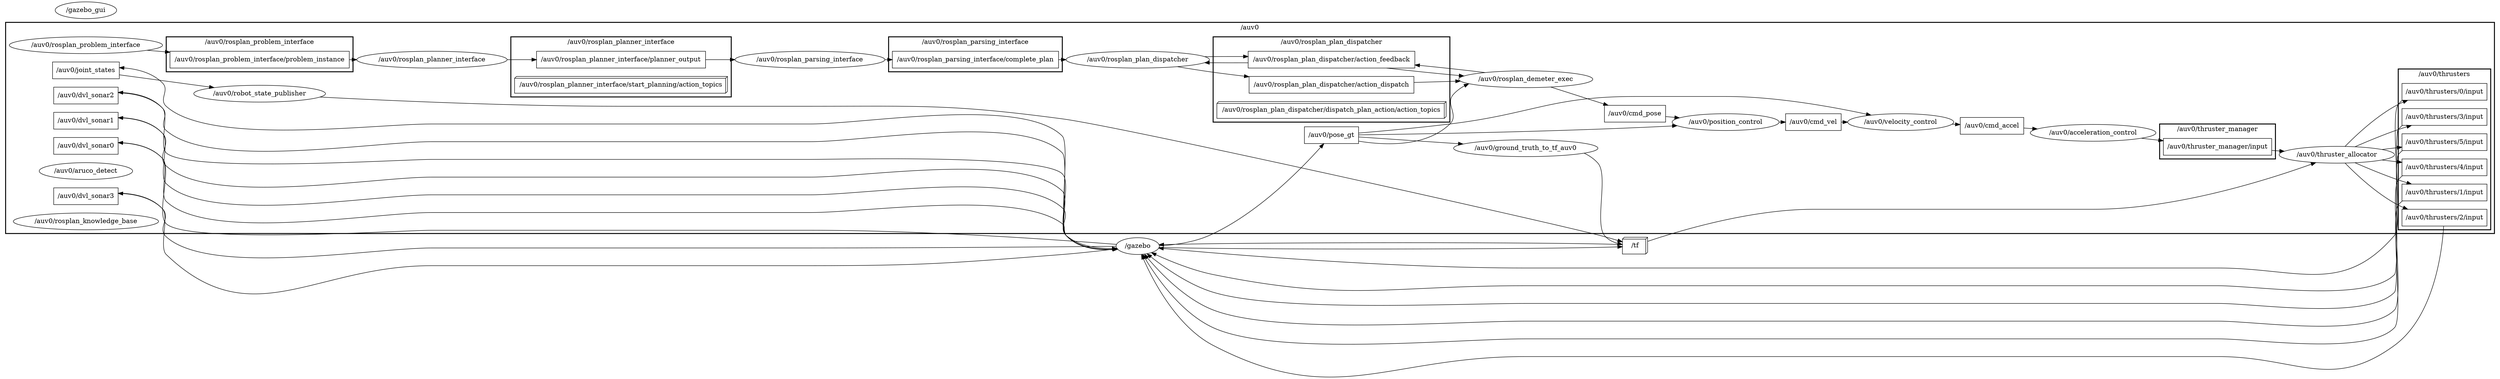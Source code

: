 digraph graphname {
	graph [bb="0,0,5346.5,804.99",
		compound=True,
		rank=same,
		rankdir=LR,
		ranksep=0.2
	];
	node [label="\N"];
	subgraph cluster___auv0 {
		graph [bb="8,307.99,5338.5,760.99",
			compound=True,
			label="/auv0",
			lheight=0.21,
			lp="2673.2,749.49",
			lwidth=0.56,
			rank=same,
			rankdir=LR,
			ranksep=0.2,
			style=bold
		];
		subgraph cluster___auv0__thrusters {
			graph [bb="5132.5,315.99,5330.5,660.99",
				compound=True,
				label="/auv0/thrusters",
				lheight=0.21,
				lp="5231.5,649.49",
				lwidth=1.54,
				rank=same,
				rankdir=LR,
				ranksep=0.2,
				style=bold
			];
			t___auv0__thrusters__4__input			 [URL=topic_3A__auv0__thrusters__4__input,
				height=0.5,
				label="/auv0/thrusters/4/input",
				pos="5231.5,449.99",
				shape=box,
				tooltip="topic:/auv0/thrusters/4/input",
				width=2.5278];
			t___auv0__thrusters__1__input			 [URL=topic_3A__auv0__thrusters__1__input,
				height=0.5,
				label="/auv0/thrusters/1/input",
				pos="5231.5,395.99",
				shape=box,
				tooltip="topic:/auv0/thrusters/1/input",
				width=2.5278];
			t___auv0__thrusters__2__input			 [URL=topic_3A__auv0__thrusters__2__input,
				height=0.5,
				label="/auv0/thrusters/2/input",
				pos="5231.5,341.99",
				shape=box,
				tooltip="topic:/auv0/thrusters/2/input",
				width=2.5278];
			t___auv0__thrusters__0__input			 [URL=topic_3A__auv0__thrusters__0__input,
				height=0.5,
				label="/auv0/thrusters/0/input",
				pos="5231.5,611.99",
				shape=box,
				tooltip="topic:/auv0/thrusters/0/input",
				width=2.5278];
			t___auv0__thrusters__3__input			 [URL=topic_3A__auv0__thrusters__3__input,
				height=0.5,
				label="/auv0/thrusters/3/input",
				pos="5231.5,557.99",
				shape=box,
				tooltip="topic:/auv0/thrusters/3/input",
				width=2.5278];
			t___auv0__thrusters__5__input			 [URL=topic_3A__auv0__thrusters__5__input,
				height=0.5,
				label="/auv0/thrusters/5/input",
				pos="5231.5,503.99",
				shape=box,
				tooltip="topic:/auv0/thrusters/5/input",
				width=2.5278];
		}
		subgraph cluster___auv0__rosplan_parsing_interface {
			graph [bb="1899,654.99,2271,729.99",
				compound=True,
				label="/auv0/rosplan_parsing_interface",
				lheight=0.21,
				lp="2085,718.49",
				lwidth=3.21,
				rank=same,
				rankdir=LR,
				ranksep=0.2,
				style=bold
			];
			t___auv0__rosplan_parsing_interface__complete_plan			 [URL=topic_3A__auv0__rosplan_parsing_interface__complete_plan,
				height=0.5,
				label="/auv0/rosplan_parsing_interface/complete_plan",
				pos="2085,680.99",
				shape=box,
				tooltip="topic:/auv0/rosplan_parsing_interface/complete_plan",
				width=4.9444];
		}
		subgraph cluster___auv0__thruster_manager {
			graph [bb="4621.5,467.99,4869.5,542.99",
				compound=True,
				label="/auv0/thruster_manager",
				lheight=0.21,
				lp="4745.5,531.49",
				lwidth=2.42,
				rank=same,
				rankdir=LR,
				ranksep=0.2,
				style=bold
			];
			t___auv0__thruster_manager__input			 [URL=topic_3A__auv0__thruster_manager__input,
				height=0.5,
				label="/auv0/thruster_manager/input",
				pos="4745.5,493.99",
				shape=box,
				tooltip="topic:/auv0/thruster_manager/input",
				width=3.2222];
		}
		subgraph cluster___auv0__rosplan_plan_dispatcher {
			graph [bb="2593.8,546.99,3100.8,729.99",
				compound=True,
				label="/auv0/rosplan_plan_dispatcher",
				lheight=0.21,
				lp="2847.3,718.49",
				lwidth=3.06,
				rank=same,
				rankdir=LR,
				ranksep=0.2,
				style=bold
			];
			t___auv0__rosplan_plan_dispatcher__action_feedback			 [URL=topic_3A__auv0__rosplan_plan_dispatcher__action_feedback,
				height=0.5,
				label="/auv0/rosplan_plan_dispatcher/action_feedback",
				pos="2847.3,680.99",
				shape=box,
				tooltip="topic:/auv0/rosplan_plan_dispatcher/action_feedback",
				width=4.9583];
			t___auv0__rosplan_plan_dispatcher__action_dispatch			 [URL=topic_3A__auv0__rosplan_plan_dispatcher__action_dispatch,
				height=0.5,
				label="/auv0/rosplan_plan_dispatcher/action_dispatch",
				pos="2847.3,626.99",
				shape=box,
				tooltip="topic:/auv0/rosplan_plan_dispatcher/action_dispatch",
				width=4.9028];
			n_n__auv0__rosplan_plan_dispatcher__dispatch_plan_action__action_topics			 [URL=topic_3A__auv0__rosplan_plan_dispatcher__dispatch_plan_action__action_topics,
				height=0.5,
				label="/auv0/rosplan_plan_dispatcher/dispatch_plan_action/action_topics",
				pos="2847.3,572.99",
				shape=box3d,
				tooltip="topic:/auv0/rosplan_plan_dispatcher/dispatch_plan_action/action_topics",
				width=6.8194];
		}
		subgraph cluster___auv0__rosplan_planner_interface {
			graph [bb="1089.9,600.99,1561.9,729.99",
				compound=True,
				label="/auv0/rosplan_planner_interface",
				lheight=0.21,
				lp="1325.9,718.49",
				lwidth=3.22,
				rank=same,
				rankdir=LR,
				ranksep=0.2,
				style=bold
			];
			t___auv0__rosplan_planner_interface__planner_output			 [URL=topic_3A__auv0__rosplan_planner_interface__planner_output,
				height=0.5,
				label="/auv0/rosplan_planner_interface/planner_output",
				pos="1325.9,680.99",
				shape=box,
				tooltip="topic:/auv0/rosplan_planner_interface/planner_output",
				width=5.0278];
			n_n__auv0__rosplan_planner_interface__start_planning__action_topics			 [URL=topic_3A__auv0__rosplan_planner_interface__start_planning__action_topics,
				height=0.5,
				label="/auv0/rosplan_planner_interface/start_planning/action_topics",
				pos="1325.9,626.99",
				shape=box3d,
				tooltip="topic:/auv0/rosplan_planner_interface/start_planning/action_topics",
				width=6.3333];
		}
		subgraph cluster___auv0__rosplan_problem_interface {
			graph [bb="351.57,654.99,751.57,729.99",
				compound=True,
				label="/auv0/rosplan_problem_interface",
				lheight=0.21,
				lp="551.57,718.49",
				lwidth=3.28,
				rank=same,
				rankdir=LR,
				ranksep=0.2,
				style=bold
			];
			t___auv0__rosplan_problem_interface__problem_instance			 [URL=topic_3A__auv0__rosplan_problem_interface__problem_instance,
				height=0.5,
				label="/auv0/rosplan_problem_interface/problem_instance",
				pos="551.57,680.99",
				shape=box,
				tooltip="topic:/auv0/rosplan_problem_interface/problem_instance",
				width=5.3333];
		}
		n___auv0__rosplan_plan_dispatcher		 [URL=__auv0__rosplan_plan_dispatcher,
			height=0.5,
			label="/auv0/rosplan_plan_dispatcher",
			pos="2432.4,680.99",
			shape=ellipse,
			tooltip="/auv0/rosplan_plan_dispatcher",
			width=4.2607];
		t___auv0__rosplan_parsing_interface__complete_plan -> n___auv0__rosplan_plan_dispatcher		 [penwidth=1,
			pos="e,2279,680.99 2263,680.99 2264.9,680.99 2266.7,680.99 2268.5,680.99"];
		n___auv0__thruster_allocator		 [URL=__auv0__thruster_allocator,
			height=0.5,
			label="/auv0/thruster_allocator",
			pos="5001,476.99",
			shape=ellipse,
			tooltip="/auv0/thruster_allocator",
			width=3.4303];
		t___auv0__thruster_manager__input -> n___auv0__thruster_allocator		 [penwidth=1,
			pos="e,4888.6,484.47 4861.7,486.27 4867.3,485.89 4872.9,485.52 4878.5,485.14"];
		t___auv0__rosplan_plan_dispatcher__action_feedback -> n___auv0__rosplan_plan_dispatcher		 [penwidth=1,
			pos="e,2575.8,674.54 2668.8,674.3 2641.2,674.19 2613,674.24 2586,674.45"];
		n___auv0__rosplan_demeter_exec		 [URL=__auv0__rosplan_demeter_exec,
			height=0.5,
			label="/auv0/rosplan_demeter_exec",
			pos="3263.5,638.99",
			shape=ellipse,
			tooltip="/auv0/rosplan_demeter_exec",
			width=3.9899];
		t___auv0__rosplan_plan_dispatcher__action_feedback -> n___auv0__rosplan_demeter_exec		 [penwidth=1,
			pos="e,3131.2,646.01 2964.9,662.98 3013.4,657.39 3070.2,651.57 3121.1,646.92"];
		t___auv0__rosplan_plan_dispatcher__action_dispatch -> n___auv0__rosplan_demeter_exec		 [penwidth=1,
			pos="e,3123.3,634.95 3023.8,632.08 3053.5,632.94 3084.1,633.82 3113.1,634.66"];
		n___auv0__rosplan_parsing_interface		 [URL=__auv0__rosplan_parsing_interface,
			height=0.5,
			label="/auv0/rosplan_parsing_interface",
			pos="1730.5,680.99",
			shape=ellipse,
			tooltip="/auv0/rosplan_parsing_interface",
			width=4.4593];
		t___auv0__rosplan_planner_interface__planner_output -> n___auv0__rosplan_parsing_interface		 [penwidth=1,
			pos="e,1569.6,680.99 1507.2,680.99 1524.6,680.99 1542.2,680.99 1559.5,680.99"];
		n___auv0__rosplan_planner_interface		 [URL=__auv0__rosplan_planner_interface,
			height=0.5,
			label="/auv0/rosplan_planner_interface",
			pos="920.76,680.99",
			shape=ellipse,
			tooltip="/auv0/rosplan_planner_interface",
			width=4.4774];
		t___auv0__rosplan_problem_interface__problem_instance -> n___auv0__rosplan_planner_interface		 [penwidth=1,
			pos="e,759.46,680.99 743.73,680.99 745.54,680.99 747.35,680.99 749.15,680.99"];
		t___auv0__joint_states		 [URL=topic_3A__auv0__joint_states,
			height=0.5,
			label="/auv0/joint_states",
			pos="179.79,657.99",
			shape=box,
			tooltip="topic:/auv0/joint_states",
			width=1.9861];
		n___auv0__robot_state_publisher		 [URL=__auv0__robot_state_publisher,
			height=0.5,
			label="/auv0/robot_state_publisher",
			pos="551.57,607.99",
			shape=ellipse,
			tooltip="/auv0/robot_state_publisher",
			width=3.9177];
		t___auv0__joint_states -> n___auv0__robot_state_publisher		 [penwidth=1,
			pos="e,454.45,621.06 251.47,648.35 306.14,641 382.32,630.76 444.25,622.43"];
		t___auv0__pose_gt		 [URL=topic_3A__auv0__pose_gt,
			height=0.5,
			label="/auv0/pose_gt",
			pos="2847.3,518.99",
			shape=box,
			tooltip="topic:/auv0/pose_gt",
			width=1.6111];
		n___auv0__position_control		 [URL=__auv0__position_control,
			height=0.5,
			label="/auv0/position_control",
			pos="3691.5,546.99",
			shape=ellipse,
			tooltip="/auv0/position_control",
			width=3.1775];
		t___auv0__pose_gt -> n___auv0__position_control		 [penwidth=1,
			pos="e,3587.9,539.34 2905.3,519.68 3027.2,521.31 3318.8,526.19 3563.2,537.99 3567.9,538.22 3572.8,538.48 3577.7,538.75"];
		n___auv0__velocity_control		 [URL=__auv0__velocity_control,
			height=0.5,
			label="/auv0/velocity_control",
			pos="4066.7,546.99",
			shape=ellipse,
			tooltip="/auv0/velocity_control",
			width=3.1594];
		t___auv0__pose_gt -> n___auv0__velocity_control		 [penwidth=1,
			pos="e,4003.4,562.02 2905.5,523.62 2957,527.92 3034,534.87 3100.8,542.99 3277.8,564.52 3319.3,601.99 3497.7,601.99 3497.7,601.99 3497.7,601.99 3691.5,601.99 3797.4,601.99 3918.2,580.3 3993.5,564.16"];
		t___auv0__pose_gt -> n___auv0__rosplan_demeter_exec		 [penwidth=1,
			pos="e,3141.5,629.43 2905.5,505.89 2963.2,496.69 3049.9,493.58 3100.8,542.99 3121.4,562.96 3089.3,585.93 3108.8,606.99 3115.6,614.4 3123.7,620.34 3132.5,625.08"];
		n___auv0__ground_truth_to_tf_auv0		 [URL=__auv0__ground_truth_to_tf_auv0,
			height=0.5,
			label="/auv0/ground_truth_to_tf_auv0",
			pos="3263.5,490.99",
			shape=ellipse,
			tooltip="/auv0/ground_truth_to_tf_auv0",
			width=4.2968];
		t___auv0__pose_gt -> n___auv0__ground_truth_to_tf_auv0		 [penwidth=1,
			pos="e,3129.2,500.02 2905.6,515.07 2960.7,511.36 3045.7,505.65 3119,500.72"];
		t___auv0__cmd_pose		 [URL=topic_3A__auv0__cmd_pose,
			height=0.5,
			label="/auv0/cmd_pose",
			pos="3497.7,564.99",
			shape=box,
			tooltip="topic:/auv0/cmd_pose",
			width=1.8194];
		t___auv0__cmd_pose -> n___auv0__position_control		 [penwidth=1,
			pos="e,3592.9,556.15 3563.3,558.9 3569.6,558.32 3576,557.72 3582.6,557.11"];
		t___auv0__cmd_vel		 [URL=topic_3A__auv0__cmd_vel,
			height=0.5,
			label="/auv0/cmd_vel",
			pos="3879.4,546.99",
			shape=box,
			tooltip="topic:/auv0/cmd_vel",
			width=1.6528];
		t___auv0__cmd_vel -> n___auv0__velocity_control		 [penwidth=1,
			pos="e,3952.7,546.99 3938.9,546.99 3940.1,546.99 3941.2,546.99 3942.3,546.99"];
		t___auv0__cmd_accel		 [URL=topic_3A__auv0__cmd_accel,
			height=0.5,
			label="/auv0/cmd_accel",
			pos="4262.4,538.99",
			shape=box,
			tooltip="topic:/auv0/cmd_accel",
			width=1.8889];
		n___auv0__acceleration_control		 [URL=__auv0__acceleration_control,
			height=0.5,
			label="/auv0/acceleration_control",
			pos="4479,523.99",
			shape=ellipse,
			tooltip="/auv0/acceleration_control",
			width=3.7372];
		t___auv0__cmd_accel -> n___auv0__acceleration_control		 [penwidth=1,
			pos="e,4359.2,532.29 4330.6,534.27 4336.7,533.85 4342.9,533.42 4349.2,532.98"];
		t___auv0__dvl_sonar1		 [URL=topic_3A__auv0__dvl_sonar1,
			height=0.5,
			label="/auv0/dvl_sonar1",
			pos="179.79,549.99",
			shape=box,
			tooltip="topic:/auv0/dvl_sonar1",
			width=1.9167];
		t___auv0__dvl_sonar0		 [URL=topic_3A__auv0__dvl_sonar0,
			height=0.5,
			label="/auv0/dvl_sonar0",
			pos="179.79,495.99",
			shape=box,
			tooltip="topic:/auv0/dvl_sonar0",
			width=1.9167];
		t___auv0__dvl_sonar3		 [URL=topic_3A__auv0__dvl_sonar3,
			height=0.5,
			label="/auv0/dvl_sonar3",
			pos="179.79,387.99",
			shape=box,
			tooltip="topic:/auv0/dvl_sonar3",
			width=1.9167];
		t___auv0__dvl_sonar2		 [URL=topic_3A__auv0__dvl_sonar2,
			height=0.5,
			label="/auv0/dvl_sonar2",
			pos="179.79,603.99",
			shape=box,
			tooltip="topic:/auv0/dvl_sonar2",
			width=1.9167];
		n___auv0__aruco_detect		 [URL=__auv0__aruco_detect,
			height=0.5,
			label="/auv0/aruco_detect",
			pos="179.79,441.99",
			shape=ellipse,
			tooltip="/auv0/aruco_detect",
			width=2.7803];
		n___auv0__position_control -> t___auv0__cmd_vel		 [penwidth=1,
			pos="e,3819.5,546.99 3806,546.99 3807.1,546.99 3808.3,546.99 3809.4,546.99"];
		n___auv0__rosplan_planner_interface -> t___auv0__rosplan_planner_interface__planner_output		 [penwidth=1,
			pos="e,1144.8,680.99 1082.1,680.99 1099.3,680.99 1117,680.99 1134.5,680.99"];
		n___auv0__velocity_control -> t___auv0__cmd_accel		 [penwidth=1,
			pos="e,4194.3,541.78 4176.8,542.49 4179.3,542.39 4181.8,542.29 4184.3,542.19"];
		n___auv0__rosplan_plan_dispatcher -> t___auv0__rosplan_plan_dispatcher__action_feedback		 [penwidth=1,
			pos="e,2668.8,687.69 2575.8,687.45 2602.5,687.7 2630.7,687.79 2658.6,687.72"];
		n___auv0__rosplan_plan_dispatcher -> t___auv0__rosplan_plan_dispatcher__action_dispatch		 [penwidth=1,
			pos="e,2670.5,644.46 2516.9,665.89 2541.6,661.73 2568.7,657.42 2593.8,653.99 2615.4,651.04 2638,648.23 2660.5,645.61"];
		n___auv0__rosplan_parsing_interface -> t___auv0__rosplan_parsing_interface__complete_plan		 [penwidth=1,
			pos="e,1906.9,680.99 1891.1,680.99 1892.9,680.99 1894.7,680.99 1896.5,680.99"];
		n___auv0__thruster_allocator -> t___auv0__thrusters__4__input		 [penwidth=1,
			pos="e,5140.2,460.68 5097.4,465.7 5108.3,464.43 5119.3,463.13 5130.3,461.85"];
		n___auv0__thruster_allocator -> t___auv0__thrusters__1__input		 [penwidth=1,
			pos="e,5161.1,414.03 5039.3,459.77 5065.3,448.48 5100.6,433.85 5132.5,422.99 5138.5,420.94 5144.8,418.94 5151.1,417"];
		n___auv0__thruster_allocator -> t___auv0__thrusters__2__input		 [penwidth=1,
			pos="e,5153,360.04 5017.9,458.94 5041.5,434.96 5086.3,392.86 5132.5,368.99 5136,367.16 5139.7,365.44 5143.5,363.83"];
		n___auv0__thruster_allocator -> t___auv0__thrusters__0__input		 [penwidth=1,
			pos="e,5153,593.95 5017.9,495.05 5041.5,519.03 5086.3,561.13 5132.5,584.99 5136,586.83 5139.7,588.55 5143.5,590.16"];
		n___auv0__thruster_allocator -> t___auv0__thrusters__3__input		 [penwidth=1,
			pos="e,5161.1,539.96 5039.3,494.22 5065.3,505.51 5100.6,520.14 5132.5,530.99 5138.5,533.05 5144.8,535.05 5151.1,536.99"];
		n___auv0__thruster_allocator -> t___auv0__thrusters__5__input		 [penwidth=1,
			pos="e,5140.2,493.31 5097.4,488.29 5108.3,489.56 5119.3,490.86 5130.3,492.14"];
		n___auv0__rosplan_demeter_exec -> t___auv0__rosplan_plan_dispatcher__action_feedback		 [penwidth=1,
			pos="e,3025.9,669.66 3176.7,653.35 3135.8,658.37 3085.2,663.84 3036,668.67"];
		n___auv0__rosplan_demeter_exec -> t___auv0__cmd_pose		 [penwidth=1,
			pos="e,3440.6,583.01 3316.6,622.2 3350.4,611.52 3394.5,597.6 3430.7,586.17"];
		n___auv0__rosplan_problem_interface		 [URL=__auv0__rosplan_problem_interface,
			height=0.5,
			label="/auv0/rosplan_problem_interface",
			pos="179.79,711.99",
			shape=ellipse,
			tooltip="/auv0/rosplan_problem_interface",
			width=4.5496];
		n___auv0__rosplan_problem_interface -> t___auv0__rosplan_problem_interface__problem_instance		 [penwidth=1,
			pos="e,359.3,697.03 310.34,701.11 323.01,700.05 336.06,698.96 349.22,697.87"];
		n___auv0__rosplan_knowledge_base		 [URL=__auv0__rosplan_knowledge_base,
			height=0.5,
			label="/auv0/rosplan_knowledge_base",
			pos="179.79,333.99",
			shape=ellipse,
			tooltip="/auv0/rosplan_knowledge_base",
			width=4.3149];
		n___auv0__acceleration_control -> t___auv0__thruster_manager__input		 [penwidth=1,
			pos="e,4629.4,507.06 4582,512.4 4594.3,511.02 4606.9,509.6 4619.4,508.19"];
	}
	n___gazebo	 [URL=__gazebo,
		height=0.5,
		label="/gazebo",
		pos="2432.4,280.99",
		shape=ellipse,
		tooltip="/gazebo",
		width=1.2818];
	t___auv0__thrusters__4__input -> n___gazebo	 [penwidth=1,
		pos="e,2446.1,263.4 5141.4,431.94 5138.1,429.32 5135.1,426.35 5132.5,422.99 5113.3,398.62 5146,166.3 5124.5,143.99 5065.8,83.302 4829.9,119.99 4745.5,119.99 3263.5,119.99 3263.5,119.99 3263.5,119.99 3114.6,119.99 2732.6,90.167 2593.8,143.99 2533.8,167.26 2480.3,222.83 2452.6,255.6"];
	t___auv0__thrusters__1__input -> n___gazebo	 [penwidth=1,
		pos="e,2442,263.38 5141.4,377.94 5138.1,375.32 5135.1,372.35 5132.5,368.99 5114.4,346.03 5144.8,127 5124.5,105.99 5065.8,45.353 4829.9,81.994 4745.5,81.994 3263.5,81.994 3263.5,81.994 3263.5,81.994 3114.6,81.994 2729.1,43.803 2593.8,105.99 2524.8,137.7 2471.7,214.01 2447.2,254.58"];
	t___auv0__thrusters__2__input -> n___gazebo	 [penwidth=1,
		pos="e,2439.5,262.97 5230.7,323.68 5227.4,273.05 5210.5,130.8 5124.5,67.994 4988.2,-31.555 4914.3,43.994 4745.5,43.994 3263.5,43.994 3263.5,43.994 3263.5,43.994 2965.6,43.994 2858.1,-69.302 2593.8,67.994 2515.8,108.53 2464.8,205.78 2443.6,253.56"];
	t___auv0__thrusters__0__input -> n___gazebo	 [penwidth=1,
		pos="e,2477.4,276.66 5141.4,593.94 5138.1,591.32 5135.1,588.36 5132.5,584.99 5113.2,560.44 5144.8,327.72 5124.5,303.99 5013,173.91 4916.8,233.99 4745.5,233.99 3263.5,233.99 3263.5,233.99 3263.5,233.99 2970.8,233.99 2621.1,263.41 2487.7,275.7"];
	t___auv0__thrusters__3__input -> n___gazebo	 [penwidth=1,
		pos="e,2461.3,266.78 5141.4,539.95 5138.1,537.33 5135.1,534.36 5132.5,530.99 5121.8,517.4 5136.5,232.44 5124.5,219.99 5065.9,159.22 4829.9,195.99 4745.5,195.99 3263.5,195.99 3263.5,195.99 3263.5,195.99 2965.6,195.99 2885.8,161.23 2593.8,219.99 2550.1,228.78 2502.8,247.92 2470.7,262.44"];
	t___auv0__thrusters__5__input -> n___gazebo	 [penwidth=1,
		pos="e,2451.6,264.52 5141.4,485.95 5138.1,483.33 5135.1,480.36 5132.5,476.99 5122.3,464.1 5135.9,193.79 5124.5,181.99 5065.9,121.26 4829.9,157.99 4745.5,157.99 3263.5,157.99 3263.5,157.99 3263.5,157.99 3114.6,157.99 2736.4,138.98 2593.8,181.99 2542,197.62 2490.1,234.05 2459.7,258.09"];
	t___auv0__dvl_sonar1 -> n___gazebo	 [penwidth=1,
		pos="e,2388.8,274.69 249.17,556.85 282.48,556.11 320.14,548.62 343.57,522.99 359.81,505.23 334.29,431.74 351.57,414.99 442.5,326.91 794.16,390.99 920.76,390.99 920.76,390.99 920.76,390.99 1730.5,390.99 1850.8,390.99 2182.5,444.44 2271,362.99 2290.5,345.08 2260.4,322.84 2279,303.99 2304.5,278.19 2345.5,273.16 2378.8,274.19"];
	t___auv0__dvl_sonar0 -> n___gazebo	 [penwidth=1,
		pos="e,2388,275.96 249.04,502.72 282.3,501.95 319.97,494.47 343.57,468.99 357.52,453.94 336.74,391.18 351.57,376.99 443.06,289.49 794.16,352.99 920.76,352.99 920.76,352.99 920.76,352.99 1730.5,352.99 1850.7,352.99 2175.5,402.02 2271,328.99 2280.3,321.91 2270.1,311.55 2279,303.99 2305.9,281.09 2345.6,275.62 2377.8,275.74"];
	t___auv0__dvl_sonar3 -> n___gazebo	 [penwidth=1,
		pos="e,2388.3,275.27 249.09,394.78 282.37,394.01 320.04,386.53 343.57,360.99 358.38,344.92 335.82,278.14 351.57,262.99 534.09,87.511 667.56,238.99 920.76,238.99 920.76,238.99 920.76,238.99 1730.5,238.99 1971,238.99 2031.3,244.32 2271,262.99 2306.7,265.78 2346.8,270.24 2378,274.02"];
	t___auv0__dvl_sonar2 -> n___gazebo	 [penwidth=1,
		pos="e,2389.5,274.16 249.04,609.9 281.89,608.82 319.2,601.32 343.57,576.99 358.88,561.71 335.37,543.32 351.57,528.99 446.42,445.15 794.16,504.99 920.76,504.99 920.76,504.99 920.76,504.99 1730.5,504.99 1850.7,504.99 2186,565.98 2271,480.99 2284.9,467.08 2265.8,318.62 2279,303.99 2303.6,276.71 2345.5,271.97 2379.3,273.5"];
	n_n__tf	 [URL=topic_3A__tf,
		height=0.5,
		label="/tf",
		pos="3497.7,281.99",
		shape=box3d,
		tooltip="topic:/tf",
		width=0.75];
	n___auv0__robot_state_publisher -> n_n__tf	 [penwidth=1,
		pos="e,3470.6,290.33 680.66,600.74 834.34,592.74 1098.8,580.99 1325.9,580.99 1325.9,580.99 1325.9,580.99 1730.5,580.99 1971,580.99 2032.6,585.61 2271,553.99 2400.3,536.85 3291.7,336.97 3418.2,304.99 3432.1,301.46 3447.4,297.16 3460.8,293.24"];
	n___auv0__ground_truth_to_tf_auv0 -> n_n__tf	 [penwidth=1,
		pos="e,3470.4,284.26 3388.8,480.38 3399.8,475.16 3409.9,468.2 3418.2,458.99 3441.2,433.19 3410.7,331.14 3432.2,303.99 3439.2,295.13 3449.9,289.81 3460.6,286.63"];
	n_n__tf -> n___auv0__thruster_allocator	 [penwidth=1,
		pos="e,4956.7,460.11 3525,291.56 3587.2,312.39 3744.1,359.99 3879.4,359.99 3879.4,359.99 3879.4,359.99 4479,359.99 4653.7,359.99 4853.5,423.16 4947.2,456.66"];
	n_n__tf -> n___gazebo	 [penwidth=1,
		pos="e,2478.2,283.99 3470.3,284.31 3329.1,289.74 2683,289.43 2488.2,284.27"];
	n___gazebo -> t___auv0__joint_states	 [penwidth=1,
		pos="e,251.59,663.88 2389.5,274.1 2354.3,271.15 2306,273.79 2279,303.99 2263.2,321.65 2287.7,500.16 2271,516.99 2186.4,602.48 1850.7,542.99 1730.5,542.99 920.76,542.99 920.76,542.99 920.76,542.99 793.99,542.99 445.24,495.57 351.57,580.99 334.94,596.16 359.45,615.04 343.57,630.99 322.38,652.28 291.31,660.71 261.9,663.22"];
	n___gazebo -> t___auv0__pose_gt	 [penwidth=1,
		pos="e,2831.8,500.77 2478.8,281.54 2510.2,283.43 2552,288.95 2585.8,303.99 2688.3,349.6 2783.4,446.79 2825.1,493.24"];
	n___gazebo -> t___auv0__dvl_sonar1	 [penwidth=1,
		pos="e,249.16,556.44 2389.1,274.37 2354.2,271.71 2306.5,274.62 2279,303.99 2264.5,319.45 2286.2,384.23 2271,398.99 2184.7,482.84 1850.8,428.99 1730.5,428.99 920.76,428.99 920.76,428.99 920.76,428.99 794.16,428.99 444.24,366.74 351.57,452.99 328.65,474.33 365.16,500.31 343.57,522.99 322.15,545.5 289.73,553.84 259.36,555.95"];
	n___gazebo -> t___auv0__dvl_sonar0	 [penwidth=1,
		pos="e,248.94,503.02 2386.9,284.73 2275.1,293.56 1978.5,314.99 1730.5,314.99 920.76,314.99 920.76,314.99 920.76,314.99 857.49,314.99 397.02,284.99 351.57,328.99 329.18,350.67 364.4,445.82 343.57,468.99 322.63,492.29 289.93,500.67 259.25,502.6"];
	n___gazebo -> t___auv0__dvl_sonar3	 [penwidth=1,
		pos="e,248.96,394.25 2386,280.55 2273.5,279.5 1977.6,276.99 1730.5,276.99 920.76,276.99 920.76,276.99 920.76,276.99 794.16,276.99 445.04,215.61 351.57,300.99 331.71,319.14 362.3,341.68 343.57,360.99 321.94,383.3 289.48,391.61 259.15,393.75"];
	n___gazebo -> t___auv0__dvl_sonar2	 [penwidth=1,
		pos="e,249.07,610.76 2389.3,274.23 2354.3,271.43 2306.3,274.2 2279,303.99 2259.2,325.67 2291.8,415.25 2271,435.99 2228.4,478.46 1790.6,466.99 1730.5,466.99 920.76,466.99 920.76,466.99 920.76,466.99 857.49,466.99 397.59,437.59 351.57,480.99 336,495.68 358.09,561.26 343.57,576.99 322.41,599.92 289.86,608.29 259.33,610.31"];
	n___gazebo -> n_n__tf	 [penwidth=1,
		pos="e,3470.3,279.63 2478.2,278.08 2655.7,273.11 3296.9,273.79 3459.8,279.25"];
	n___gazebo_gui	 [URL=__gazebo_gui,
		height=0.5,
		label="/gazebo_gui",
		pos="179.79,786.99",
		shape=ellipse,
		tooltip="/gazebo_gui",
		width=1.8234];
}

